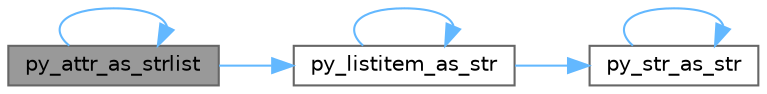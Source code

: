 digraph "py_attr_as_strlist"
{
 // LATEX_PDF_SIZE
  bgcolor="transparent";
  edge [fontname=Helvetica,fontsize=10,labelfontname=Helvetica,labelfontsize=10];
  node [fontname=Helvetica,fontsize=10,shape=box,height=0.2,width=0.4];
  rankdir="LR";
  Node1 [id="Node000001",label="py_attr_as_strlist",height=0.2,width=0.4,color="gray40", fillcolor="grey60", style="filled", fontcolor="black",tooltip="Get the value of a Python object's attribute, returned as a newly allocated GSList of char *."];
  Node1 -> Node1 [id="edge1_Node000001_Node000001",color="steelblue1",style="solid",tooltip=" "];
  Node1 -> Node2 [id="edge2_Node000001_Node000002",color="steelblue1",style="solid",tooltip=" "];
  Node2 [id="Node000002",label="py_listitem_as_str",height=0.2,width=0.4,color="grey40", fillcolor="white", style="filled",URL="$a00047.html#af44148d9e53fcd3fa49df1268cc3ab46",tooltip="Get the value of a Python list item, returned as a newly allocated char *."];
  Node2 -> Node2 [id="edge3_Node000002_Node000002",color="steelblue1",style="solid",tooltip=" "];
  Node2 -> Node3 [id="edge4_Node000002_Node000003",color="steelblue1",style="solid",tooltip=" "];
  Node3 [id="Node000003",label="py_str_as_str",height=0.2,width=0.4,color="grey40", fillcolor="white", style="filled",URL="$a00047.html#a030a8367513df3651da4ff852a73b2aa",tooltip="Get the value of a Python unicode string object, returned as a newly allocated char *."];
  Node3 -> Node3 [id="edge5_Node000003_Node000003",color="steelblue1",style="solid",tooltip=" "];
}
